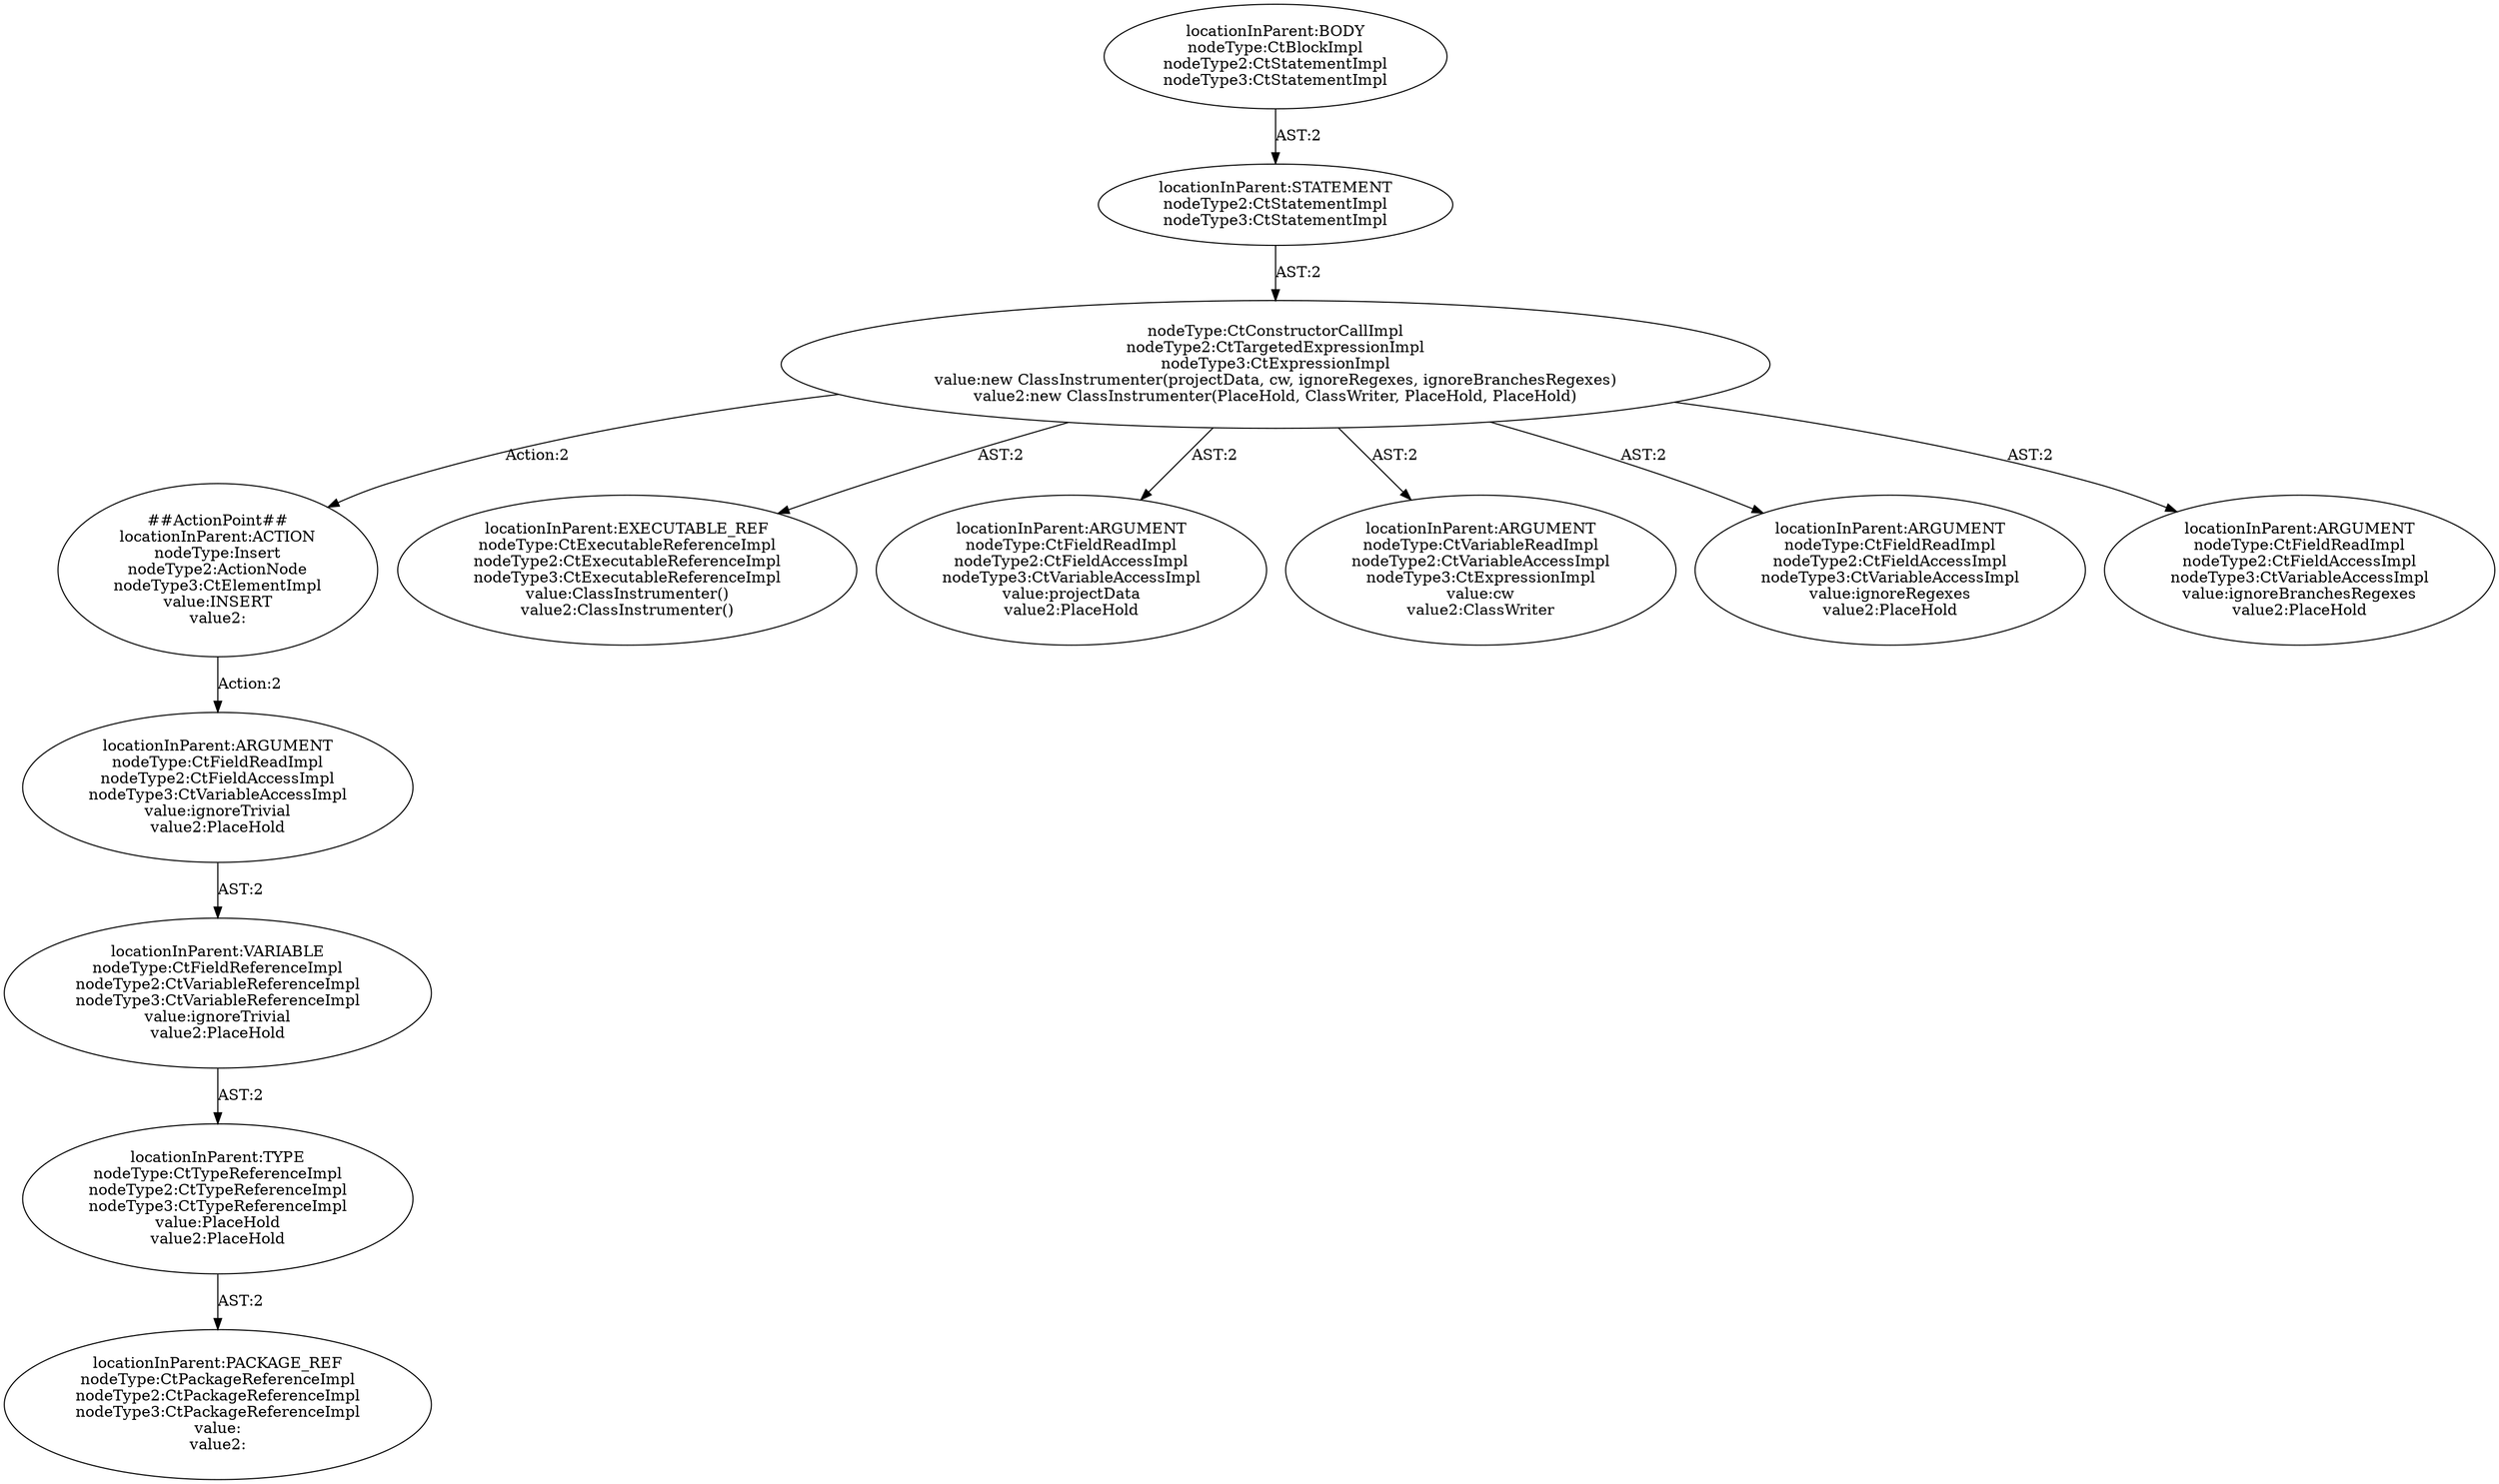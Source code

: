 digraph "Pattern" {
0 [label="##ActionPoint##
locationInParent:ACTION
nodeType:Insert
nodeType2:ActionNode
nodeType3:CtElementImpl
value:INSERT
value2:" shape=ellipse]
1 [label="nodeType:CtConstructorCallImpl
nodeType2:CtTargetedExpressionImpl
nodeType3:CtExpressionImpl
value:new ClassInstrumenter(projectData, cw, ignoreRegexes, ignoreBranchesRegexes)
value2:new ClassInstrumenter(PlaceHold, ClassWriter, PlaceHold, PlaceHold)" shape=ellipse]
2 [label="locationInParent:STATEMENT
nodeType2:CtStatementImpl
nodeType3:CtStatementImpl" shape=ellipse]
3 [label="locationInParent:BODY
nodeType:CtBlockImpl
nodeType2:CtStatementImpl
nodeType3:CtStatementImpl" shape=ellipse]
4 [label="locationInParent:ARGUMENT
nodeType:CtFieldReadImpl
nodeType2:CtFieldAccessImpl
nodeType3:CtVariableAccessImpl
value:ignoreTrivial
value2:PlaceHold" shape=ellipse]
5 [label="locationInParent:VARIABLE
nodeType:CtFieldReferenceImpl
nodeType2:CtVariableReferenceImpl
nodeType3:CtVariableReferenceImpl
value:ignoreTrivial
value2:PlaceHold" shape=ellipse]
6 [label="locationInParent:TYPE
nodeType:CtTypeReferenceImpl
nodeType2:CtTypeReferenceImpl
nodeType3:CtTypeReferenceImpl
value:PlaceHold
value2:PlaceHold" shape=ellipse]
7 [label="locationInParent:PACKAGE_REF
nodeType:CtPackageReferenceImpl
nodeType2:CtPackageReferenceImpl
nodeType3:CtPackageReferenceImpl
value:
value2:" shape=ellipse]
8 [label="locationInParent:EXECUTABLE_REF
nodeType:CtExecutableReferenceImpl
nodeType2:CtExecutableReferenceImpl
nodeType3:CtExecutableReferenceImpl
value:ClassInstrumenter()
value2:ClassInstrumenter()" shape=ellipse]
9 [label="locationInParent:ARGUMENT
nodeType:CtFieldReadImpl
nodeType2:CtFieldAccessImpl
nodeType3:CtVariableAccessImpl
value:projectData
value2:PlaceHold" shape=ellipse]
10 [label="locationInParent:ARGUMENT
nodeType:CtVariableReadImpl
nodeType2:CtVariableAccessImpl
nodeType3:CtExpressionImpl
value:cw
value2:ClassWriter" shape=ellipse]
11 [label="locationInParent:ARGUMENT
nodeType:CtFieldReadImpl
nodeType2:CtFieldAccessImpl
nodeType3:CtVariableAccessImpl
value:ignoreRegexes
value2:PlaceHold" shape=ellipse]
12 [label="locationInParent:ARGUMENT
nodeType:CtFieldReadImpl
nodeType2:CtFieldAccessImpl
nodeType3:CtVariableAccessImpl
value:ignoreBranchesRegexes
value2:PlaceHold" shape=ellipse]
0 -> 4 [label="Action:2"];
1 -> 0 [label="Action:2"];
1 -> 8 [label="AST:2"];
1 -> 9 [label="AST:2"];
1 -> 10 [label="AST:2"];
1 -> 11 [label="AST:2"];
1 -> 12 [label="AST:2"];
2 -> 1 [label="AST:2"];
3 -> 2 [label="AST:2"];
4 -> 5 [label="AST:2"];
5 -> 6 [label="AST:2"];
6 -> 7 [label="AST:2"];
}